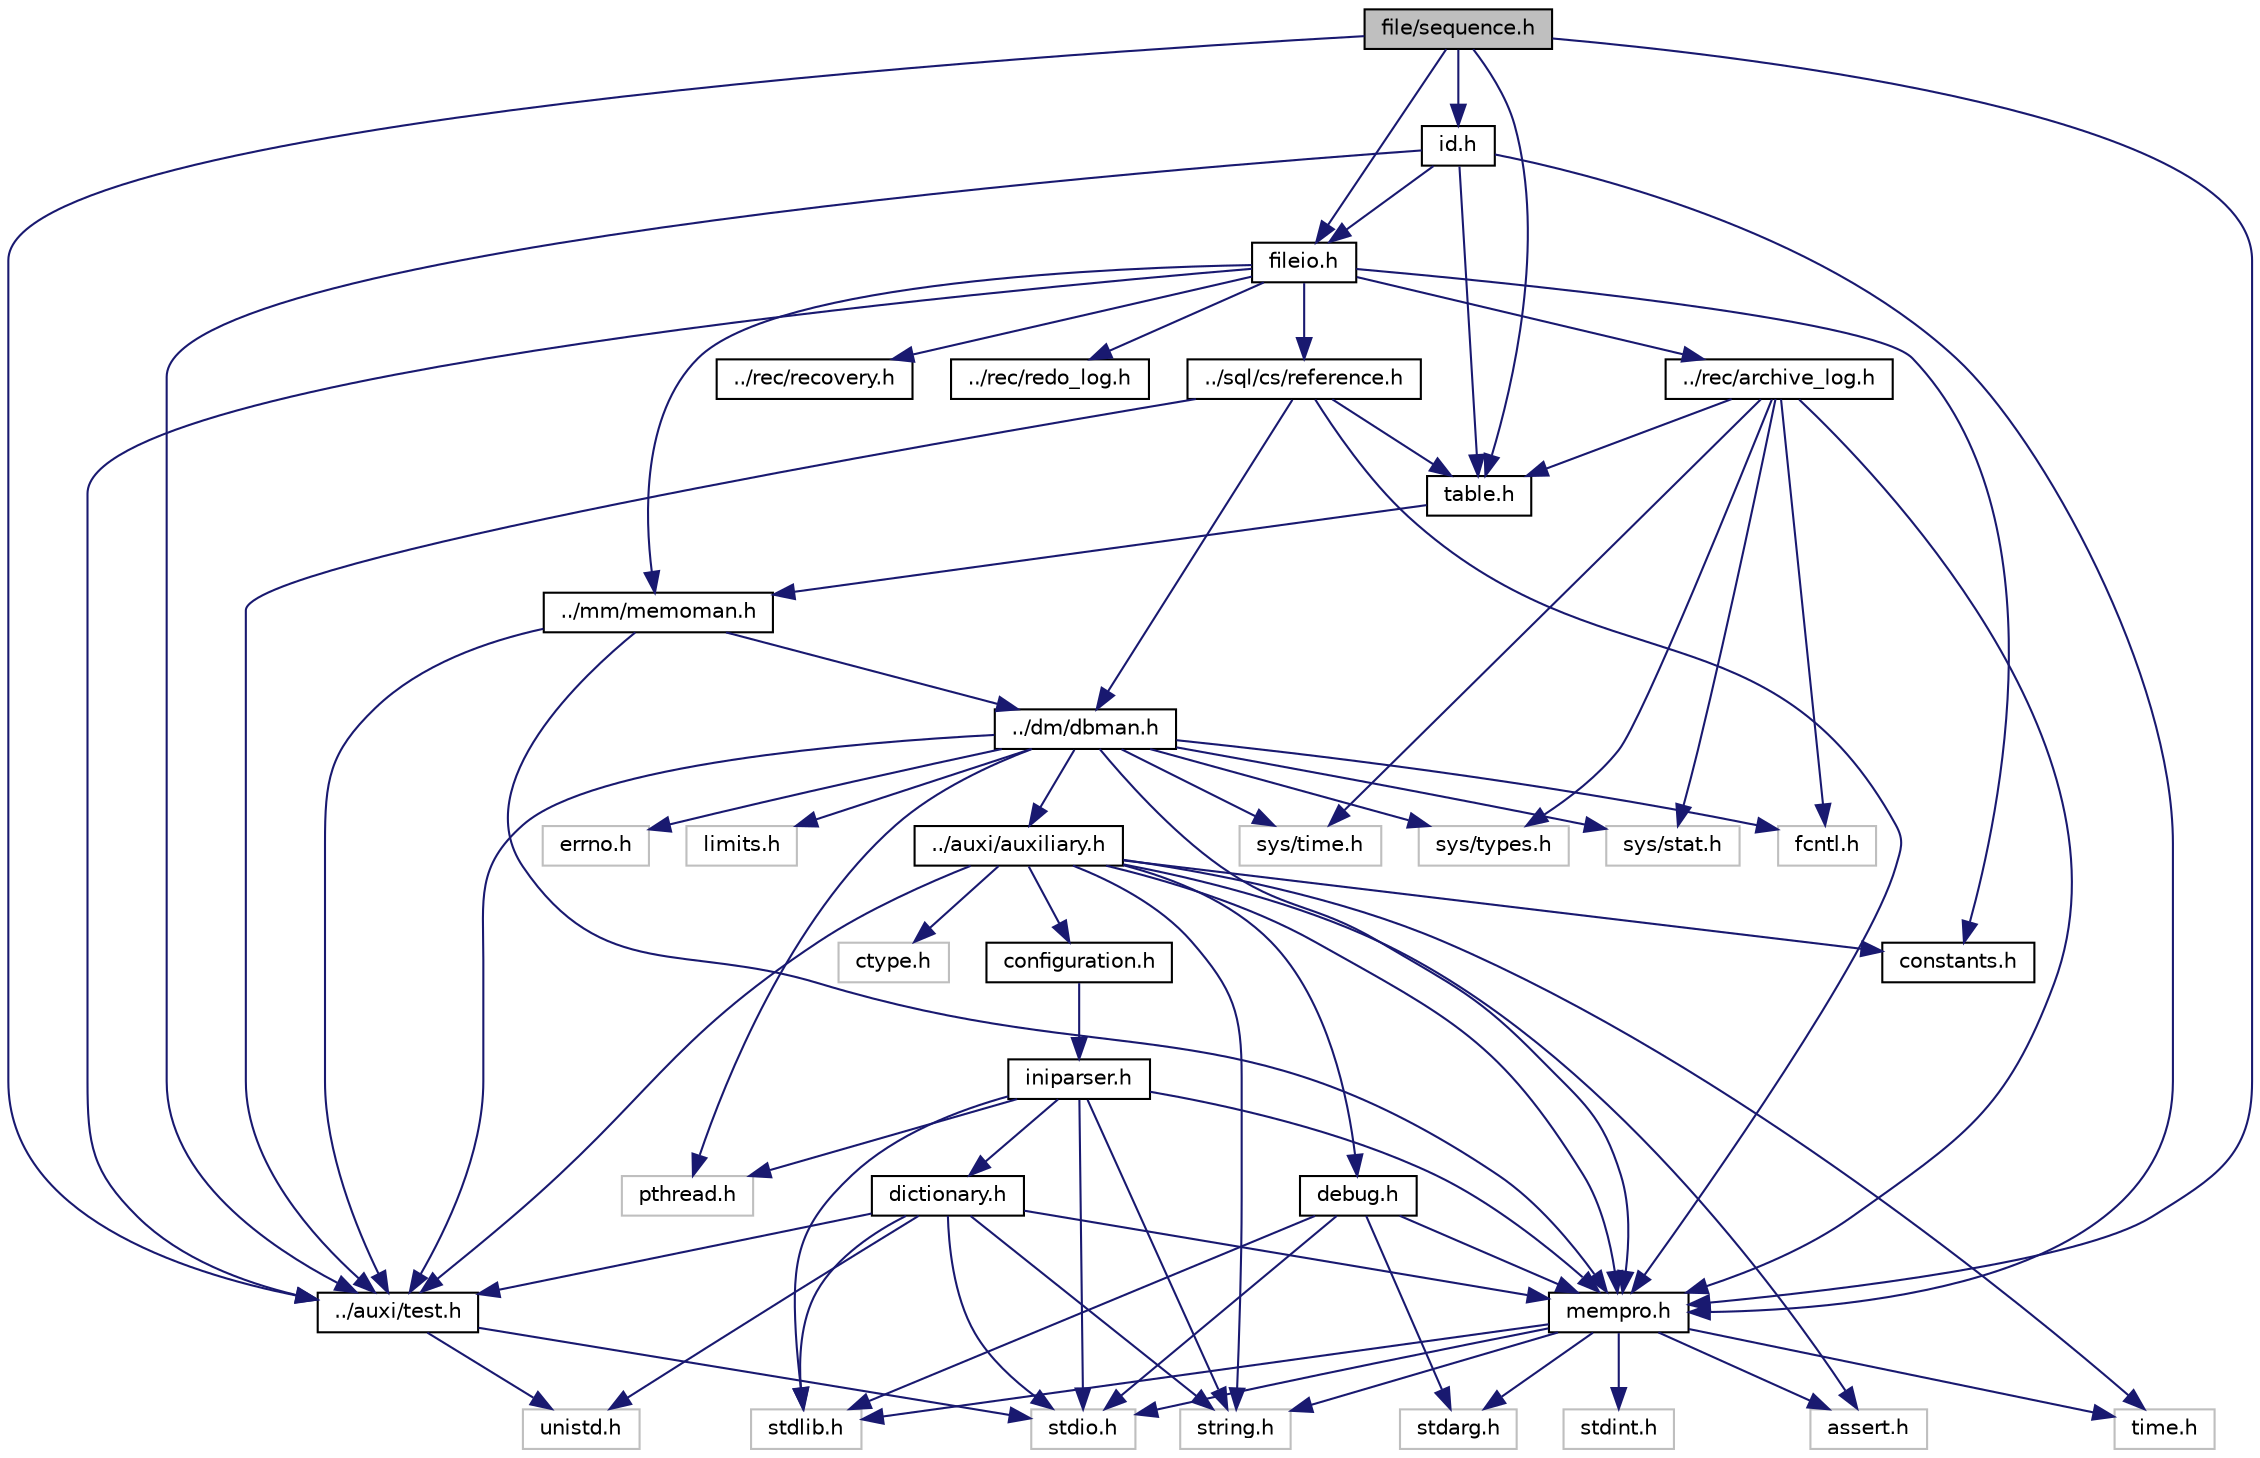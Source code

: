digraph "file/sequence.h"
{
 // LATEX_PDF_SIZE
  bgcolor="transparent";
  edge [fontname="Helvetica",fontsize="10",labelfontname="Helvetica",labelfontsize="10"];
  node [fontname="Helvetica",fontsize="10",shape=record];
  Node1 [label="file/sequence.h",height=0.2,width=0.4,color="black", fillcolor="grey75", style="filled", fontcolor="black",tooltip=" "];
  Node1 -> Node2 [color="midnightblue",fontsize="10",style="solid",fontname="Helvetica"];
  Node2 [label="../auxi/test.h",height=0.2,width=0.4,color="black",URL="$auxi_2test_8h.html",tooltip=" "];
  Node2 -> Node3 [color="midnightblue",fontsize="10",style="solid",fontname="Helvetica"];
  Node3 [label="stdio.h",height=0.2,width=0.4,color="grey75",tooltip=" "];
  Node2 -> Node4 [color="midnightblue",fontsize="10",style="solid",fontname="Helvetica"];
  Node4 [label="unistd.h",height=0.2,width=0.4,color="grey75",tooltip=" "];
  Node1 -> Node5 [color="midnightblue",fontsize="10",style="solid",fontname="Helvetica"];
  Node5 [label="table.h",height=0.2,width=0.4,color="black",URL="$table_8h.html",tooltip=" "];
  Node5 -> Node6 [color="midnightblue",fontsize="10",style="solid",fontname="Helvetica"];
  Node6 [label="../mm/memoman.h",height=0.2,width=0.4,color="black",URL="$memoman_8h.html",tooltip=" "];
  Node6 -> Node2 [color="midnightblue",fontsize="10",style="solid",fontname="Helvetica"];
  Node6 -> Node7 [color="midnightblue",fontsize="10",style="solid",fontname="Helvetica"];
  Node7 [label="../dm/dbman.h",height=0.2,width=0.4,color="black",URL="$dbman_8h.html",tooltip=" "];
  Node7 -> Node2 [color="midnightblue",fontsize="10",style="solid",fontname="Helvetica"];
  Node7 -> Node8 [color="midnightblue",fontsize="10",style="solid",fontname="Helvetica"];
  Node8 [label="../auxi/auxiliary.h",height=0.2,width=0.4,color="black",URL="$auxiliary_8h.html",tooltip=" "];
  Node8 -> Node9 [color="midnightblue",fontsize="10",style="solid",fontname="Helvetica"];
  Node9 [label="constants.h",height=0.2,width=0.4,color="black",URL="$constants_8h.html",tooltip=" "];
  Node8 -> Node10 [color="midnightblue",fontsize="10",style="solid",fontname="Helvetica"];
  Node10 [label="configuration.h",height=0.2,width=0.4,color="black",URL="$configuration_8h.html",tooltip=" "];
  Node10 -> Node11 [color="midnightblue",fontsize="10",style="solid",fontname="Helvetica"];
  Node11 [label="iniparser.h",height=0.2,width=0.4,color="black",URL="$iniparser_8h.html",tooltip="Parser for ini files."];
  Node11 -> Node3 [color="midnightblue",fontsize="10",style="solid",fontname="Helvetica"];
  Node11 -> Node12 [color="midnightblue",fontsize="10",style="solid",fontname="Helvetica"];
  Node12 [label="stdlib.h",height=0.2,width=0.4,color="grey75",tooltip=" "];
  Node11 -> Node13 [color="midnightblue",fontsize="10",style="solid",fontname="Helvetica"];
  Node13 [label="string.h",height=0.2,width=0.4,color="grey75",tooltip=" "];
  Node11 -> Node14 [color="midnightblue",fontsize="10",style="solid",fontname="Helvetica"];
  Node14 [label="pthread.h",height=0.2,width=0.4,color="grey75",tooltip=" "];
  Node11 -> Node15 [color="midnightblue",fontsize="10",style="solid",fontname="Helvetica"];
  Node15 [label="dictionary.h",height=0.2,width=0.4,color="black",URL="$dictionary_8h.html",tooltip="Implements a dictionary for string variables."];
  Node15 -> Node3 [color="midnightblue",fontsize="10",style="solid",fontname="Helvetica"];
  Node15 -> Node12 [color="midnightblue",fontsize="10",style="solid",fontname="Helvetica"];
  Node15 -> Node13 [color="midnightblue",fontsize="10",style="solid",fontname="Helvetica"];
  Node15 -> Node4 [color="midnightblue",fontsize="10",style="solid",fontname="Helvetica"];
  Node15 -> Node16 [color="midnightblue",fontsize="10",style="solid",fontname="Helvetica"];
  Node16 [label="mempro.h",height=0.2,width=0.4,color="black",URL="$mempro_8h.html",tooltip=" "];
  Node16 -> Node3 [color="midnightblue",fontsize="10",style="solid",fontname="Helvetica"];
  Node16 -> Node17 [color="midnightblue",fontsize="10",style="solid",fontname="Helvetica"];
  Node17 [label="stdint.h",height=0.2,width=0.4,color="grey75",tooltip=" "];
  Node16 -> Node12 [color="midnightblue",fontsize="10",style="solid",fontname="Helvetica"];
  Node16 -> Node13 [color="midnightblue",fontsize="10",style="solid",fontname="Helvetica"];
  Node16 -> Node18 [color="midnightblue",fontsize="10",style="solid",fontname="Helvetica"];
  Node18 [label="assert.h",height=0.2,width=0.4,color="grey75",tooltip=" "];
  Node16 -> Node19 [color="midnightblue",fontsize="10",style="solid",fontname="Helvetica"];
  Node19 [label="time.h",height=0.2,width=0.4,color="grey75",tooltip=" "];
  Node16 -> Node20 [color="midnightblue",fontsize="10",style="solid",fontname="Helvetica"];
  Node20 [label="stdarg.h",height=0.2,width=0.4,color="grey75",tooltip=" "];
  Node15 -> Node2 [color="midnightblue",fontsize="10",style="solid",fontname="Helvetica"];
  Node11 -> Node16 [color="midnightblue",fontsize="10",style="solid",fontname="Helvetica"];
  Node8 -> Node2 [color="midnightblue",fontsize="10",style="solid",fontname="Helvetica"];
  Node8 -> Node18 [color="midnightblue",fontsize="10",style="solid",fontname="Helvetica"];
  Node8 -> Node19 [color="midnightblue",fontsize="10",style="solid",fontname="Helvetica"];
  Node8 -> Node13 [color="midnightblue",fontsize="10",style="solid",fontname="Helvetica"];
  Node8 -> Node21 [color="midnightblue",fontsize="10",style="solid",fontname="Helvetica"];
  Node21 [label="ctype.h",height=0.2,width=0.4,color="grey75",tooltip=" "];
  Node8 -> Node22 [color="midnightblue",fontsize="10",style="solid",fontname="Helvetica"];
  Node22 [label="debug.h",height=0.2,width=0.4,color="black",URL="$debug_8h.html",tooltip=" "];
  Node22 -> Node20 [color="midnightblue",fontsize="10",style="solid",fontname="Helvetica"];
  Node22 -> Node3 [color="midnightblue",fontsize="10",style="solid",fontname="Helvetica"];
  Node22 -> Node12 [color="midnightblue",fontsize="10",style="solid",fontname="Helvetica"];
  Node22 -> Node16 [color="midnightblue",fontsize="10",style="solid",fontname="Helvetica"];
  Node8 -> Node16 [color="midnightblue",fontsize="10",style="solid",fontname="Helvetica"];
  Node7 -> Node23 [color="midnightblue",fontsize="10",style="solid",fontname="Helvetica"];
  Node23 [label="errno.h",height=0.2,width=0.4,color="grey75",tooltip=" "];
  Node7 -> Node14 [color="midnightblue",fontsize="10",style="solid",fontname="Helvetica"];
  Node7 -> Node24 [color="midnightblue",fontsize="10",style="solid",fontname="Helvetica"];
  Node24 [label="sys/time.h",height=0.2,width=0.4,color="grey75",tooltip=" "];
  Node7 -> Node25 [color="midnightblue",fontsize="10",style="solid",fontname="Helvetica"];
  Node25 [label="sys/types.h",height=0.2,width=0.4,color="grey75",tooltip=" "];
  Node7 -> Node26 [color="midnightblue",fontsize="10",style="solid",fontname="Helvetica"];
  Node26 [label="sys/stat.h",height=0.2,width=0.4,color="grey75",tooltip=" "];
  Node7 -> Node27 [color="midnightblue",fontsize="10",style="solid",fontname="Helvetica"];
  Node27 [label="fcntl.h",height=0.2,width=0.4,color="grey75",tooltip=" "];
  Node7 -> Node16 [color="midnightblue",fontsize="10",style="solid",fontname="Helvetica"];
  Node7 -> Node28 [color="midnightblue",fontsize="10",style="solid",fontname="Helvetica"];
  Node28 [label="limits.h",height=0.2,width=0.4,color="grey75",tooltip=" "];
  Node6 -> Node16 [color="midnightblue",fontsize="10",style="solid",fontname="Helvetica"];
  Node1 -> Node29 [color="midnightblue",fontsize="10",style="solid",fontname="Helvetica"];
  Node29 [label="id.h",height=0.2,width=0.4,color="black",URL="$id_8h.html",tooltip=" "];
  Node29 -> Node2 [color="midnightblue",fontsize="10",style="solid",fontname="Helvetica"];
  Node29 -> Node5 [color="midnightblue",fontsize="10",style="solid",fontname="Helvetica"];
  Node29 -> Node30 [color="midnightblue",fontsize="10",style="solid",fontname="Helvetica"];
  Node30 [label="fileio.h",height=0.2,width=0.4,color="black",URL="$fileio_8h.html",tooltip=" "];
  Node30 -> Node2 [color="midnightblue",fontsize="10",style="solid",fontname="Helvetica"];
  Node30 -> Node9 [color="midnightblue",fontsize="10",style="solid",fontname="Helvetica"];
  Node30 -> Node31 [color="midnightblue",fontsize="10",style="solid",fontname="Helvetica"];
  Node31 [label="../sql/cs/reference.h",height=0.2,width=0.4,color="black",URL="$reference_8h.html",tooltip=" "];
  Node31 -> Node2 [color="midnightblue",fontsize="10",style="solid",fontname="Helvetica"];
  Node31 -> Node7 [color="midnightblue",fontsize="10",style="solid",fontname="Helvetica"];
  Node31 -> Node5 [color="midnightblue",fontsize="10",style="solid",fontname="Helvetica"];
  Node31 -> Node16 [color="midnightblue",fontsize="10",style="solid",fontname="Helvetica"];
  Node30 -> Node6 [color="midnightblue",fontsize="10",style="solid",fontname="Helvetica"];
  Node30 -> Node32 [color="midnightblue",fontsize="10",style="solid",fontname="Helvetica"];
  Node32 [label="../rec/recovery.h",height=0.2,width=0.4,color="black",URL="$recovery_8h.html",tooltip=" "];
  Node30 -> Node33 [color="midnightblue",fontsize="10",style="solid",fontname="Helvetica"];
  Node33 [label="../rec/archive_log.h",height=0.2,width=0.4,color="black",URL="$archive__log_8h.html",tooltip=" "];
  Node33 -> Node5 [color="midnightblue",fontsize="10",style="solid",fontname="Helvetica"];
  Node33 -> Node24 [color="midnightblue",fontsize="10",style="solid",fontname="Helvetica"];
  Node33 -> Node25 [color="midnightblue",fontsize="10",style="solid",fontname="Helvetica"];
  Node33 -> Node26 [color="midnightblue",fontsize="10",style="solid",fontname="Helvetica"];
  Node33 -> Node27 [color="midnightblue",fontsize="10",style="solid",fontname="Helvetica"];
  Node33 -> Node16 [color="midnightblue",fontsize="10",style="solid",fontname="Helvetica"];
  Node30 -> Node34 [color="midnightblue",fontsize="10",style="solid",fontname="Helvetica"];
  Node34 [label="../rec/redo_log.h",height=0.2,width=0.4,color="black",URL="$redo__log_8h.html",tooltip=" "];
  Node29 -> Node16 [color="midnightblue",fontsize="10",style="solid",fontname="Helvetica"];
  Node1 -> Node30 [color="midnightblue",fontsize="10",style="solid",fontname="Helvetica"];
  Node1 -> Node16 [color="midnightblue",fontsize="10",style="solid",fontname="Helvetica"];
}
